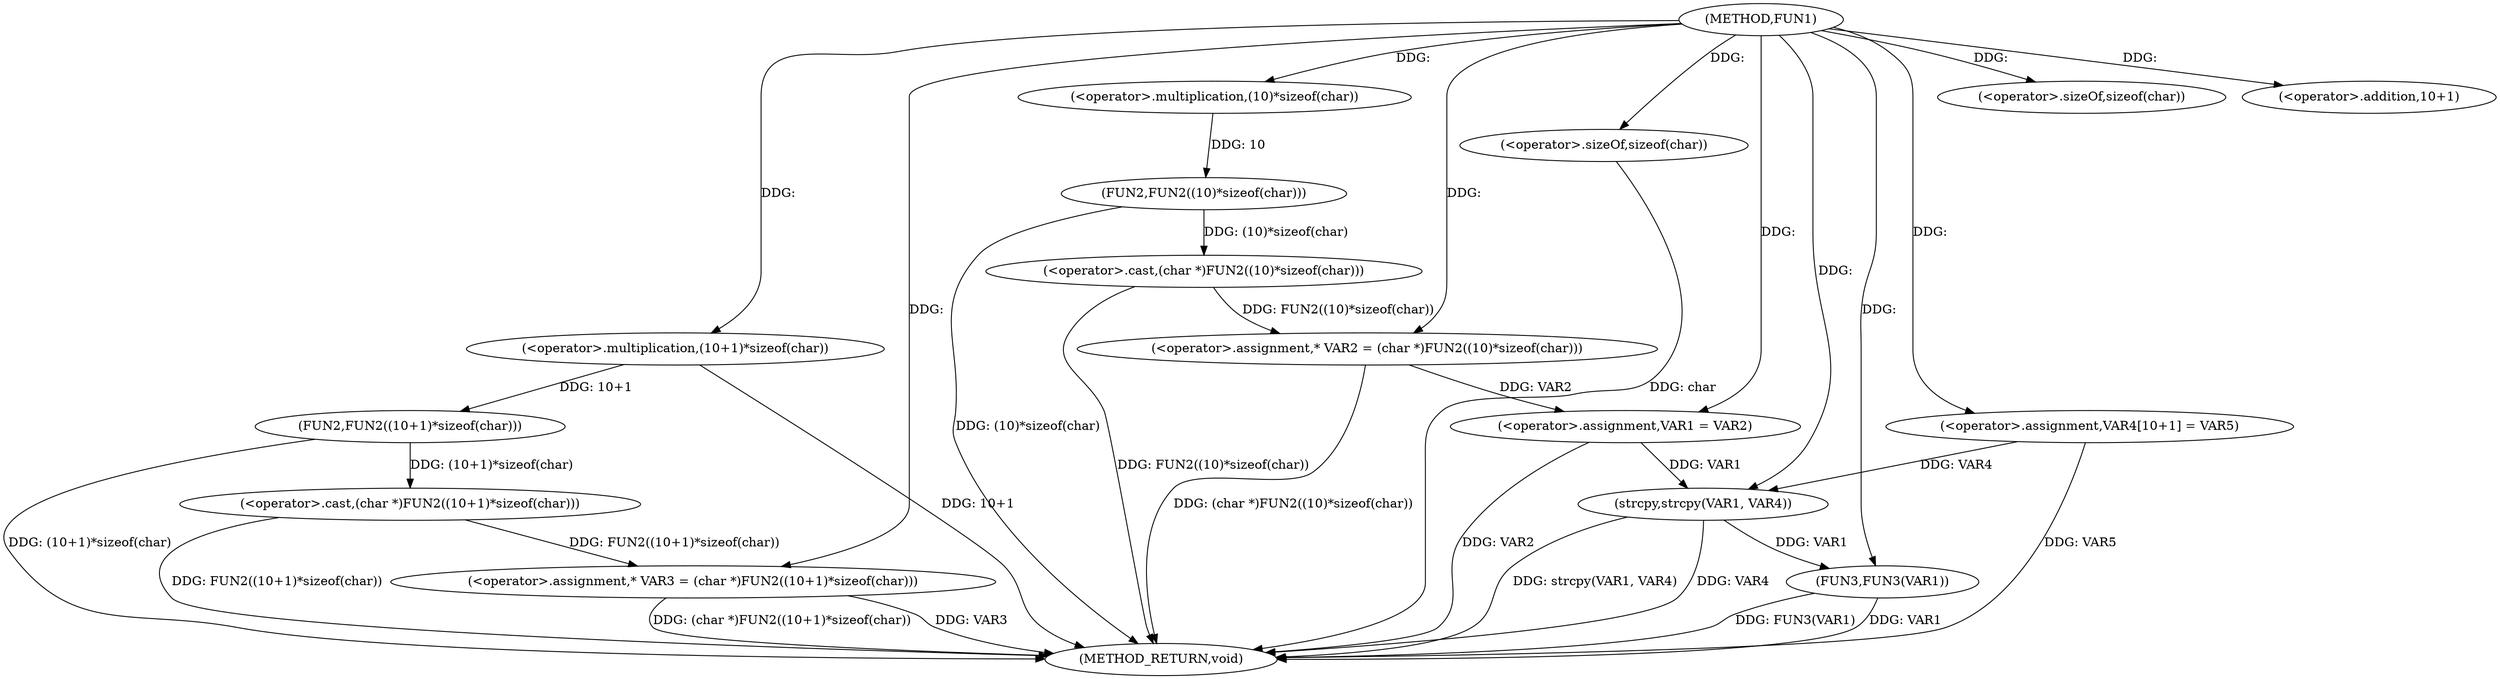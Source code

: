 digraph FUN1 {  
"1000100" [label = "(METHOD,FUN1)" ]
"1000138" [label = "(METHOD_RETURN,void)" ]
"1000104" [label = "(<operator>.assignment,* VAR2 = (char *)FUN2((10)*sizeof(char)))" ]
"1000106" [label = "(<operator>.cast,(char *)FUN2((10)*sizeof(char)))" ]
"1000108" [label = "(FUN2,FUN2((10)*sizeof(char)))" ]
"1000109" [label = "(<operator>.multiplication,(10)*sizeof(char))" ]
"1000111" [label = "(<operator>.sizeOf,sizeof(char))" ]
"1000114" [label = "(<operator>.assignment,* VAR3 = (char *)FUN2((10+1)*sizeof(char)))" ]
"1000116" [label = "(<operator>.cast,(char *)FUN2((10+1)*sizeof(char)))" ]
"1000118" [label = "(FUN2,FUN2((10+1)*sizeof(char)))" ]
"1000119" [label = "(<operator>.multiplication,(10+1)*sizeof(char))" ]
"1000120" [label = "(<operator>.addition,10+1)" ]
"1000123" [label = "(<operator>.sizeOf,sizeof(char))" ]
"1000125" [label = "(<operator>.assignment,VAR1 = VAR2)" ]
"1000130" [label = "(<operator>.assignment,VAR4[10+1] = VAR5)" ]
"1000133" [label = "(strcpy,strcpy(VAR1, VAR4))" ]
"1000136" [label = "(FUN3,FUN3(VAR1))" ]
  "1000106" -> "1000138"  [ label = "DDG: FUN2((10)*sizeof(char))"] 
  "1000114" -> "1000138"  [ label = "DDG: VAR3"] 
  "1000125" -> "1000138"  [ label = "DDG: VAR2"] 
  "1000116" -> "1000138"  [ label = "DDG: FUN2((10+1)*sizeof(char))"] 
  "1000133" -> "1000138"  [ label = "DDG: strcpy(VAR1, VAR4)"] 
  "1000136" -> "1000138"  [ label = "DDG: FUN3(VAR1)"] 
  "1000118" -> "1000138"  [ label = "DDG: (10+1)*sizeof(char)"] 
  "1000114" -> "1000138"  [ label = "DDG: (char *)FUN2((10+1)*sizeof(char))"] 
  "1000123" -> "1000138"  [ label = "DDG: char"] 
  "1000130" -> "1000138"  [ label = "DDG: VAR5"] 
  "1000133" -> "1000138"  [ label = "DDG: VAR4"] 
  "1000119" -> "1000138"  [ label = "DDG: 10+1"] 
  "1000136" -> "1000138"  [ label = "DDG: VAR1"] 
  "1000104" -> "1000138"  [ label = "DDG: (char *)FUN2((10)*sizeof(char))"] 
  "1000108" -> "1000138"  [ label = "DDG: (10)*sizeof(char)"] 
  "1000106" -> "1000104"  [ label = "DDG: FUN2((10)*sizeof(char))"] 
  "1000100" -> "1000104"  [ label = "DDG: "] 
  "1000108" -> "1000106"  [ label = "DDG: (10)*sizeof(char)"] 
  "1000109" -> "1000108"  [ label = "DDG: 10"] 
  "1000100" -> "1000109"  [ label = "DDG: "] 
  "1000100" -> "1000111"  [ label = "DDG: "] 
  "1000116" -> "1000114"  [ label = "DDG: FUN2((10+1)*sizeof(char))"] 
  "1000100" -> "1000114"  [ label = "DDG: "] 
  "1000118" -> "1000116"  [ label = "DDG: (10+1)*sizeof(char)"] 
  "1000119" -> "1000118"  [ label = "DDG: 10+1"] 
  "1000100" -> "1000119"  [ label = "DDG: "] 
  "1000100" -> "1000120"  [ label = "DDG: "] 
  "1000100" -> "1000123"  [ label = "DDG: "] 
  "1000104" -> "1000125"  [ label = "DDG: VAR2"] 
  "1000100" -> "1000125"  [ label = "DDG: "] 
  "1000100" -> "1000130"  [ label = "DDG: "] 
  "1000125" -> "1000133"  [ label = "DDG: VAR1"] 
  "1000100" -> "1000133"  [ label = "DDG: "] 
  "1000130" -> "1000133"  [ label = "DDG: VAR4"] 
  "1000133" -> "1000136"  [ label = "DDG: VAR1"] 
  "1000100" -> "1000136"  [ label = "DDG: "] 
}
